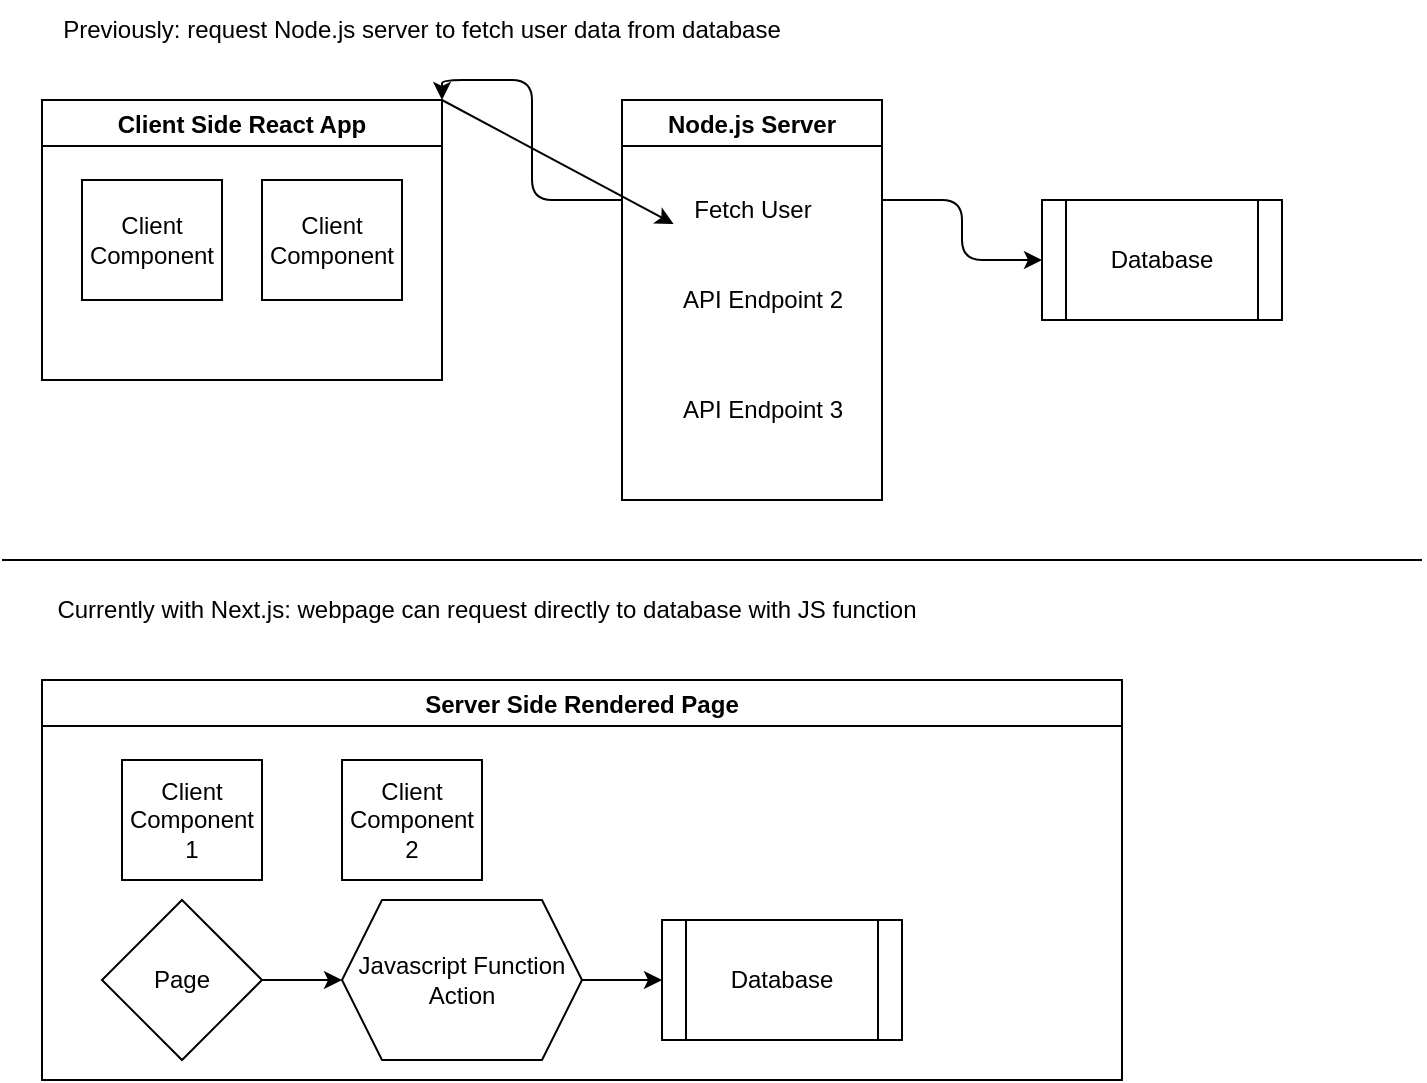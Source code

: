 <mxfile>
    <diagram id="90oeYW0IWFOATV8g6B-m" name="Page-1">
        <mxGraphModel dx="1056" dy="321" grid="1" gridSize="10" guides="1" tooltips="1" connect="1" arrows="1" fold="1" page="1" pageScale="1" pageWidth="850" pageHeight="1100" math="0" shadow="0">
            <root>
                <mxCell id="0"/>
                <mxCell id="1" parent="0"/>
                <mxCell id="7" value="Server Side Rendered Page" style="swimlane;" vertex="1" parent="1">
                    <mxGeometry x="40" y="360" width="540" height="200" as="geometry"/>
                </mxCell>
                <mxCell id="9" value="Client Component 1" style="whiteSpace=wrap;html=1;" vertex="1" parent="7">
                    <mxGeometry x="40" y="40" width="70" height="60" as="geometry"/>
                </mxCell>
                <mxCell id="10" value="Client Component 2" style="whiteSpace=wrap;html=1;" vertex="1" parent="7">
                    <mxGeometry x="150" y="40" width="70" height="60" as="geometry"/>
                </mxCell>
                <mxCell id="27" value="Page" style="rhombus;whiteSpace=wrap;html=1;" vertex="1" parent="7">
                    <mxGeometry x="30" y="110" width="80" height="80" as="geometry"/>
                </mxCell>
                <mxCell id="26" value="Javascript Function Action" style="shape=hexagon;perimeter=hexagonPerimeter2;whiteSpace=wrap;html=1;fixedSize=1;" vertex="1" parent="7">
                    <mxGeometry x="150" y="110" width="120" height="80" as="geometry"/>
                </mxCell>
                <mxCell id="28" style="edgeStyle=orthogonalEdgeStyle;html=1;exitX=1;exitY=0.5;exitDx=0;exitDy=0;entryX=0;entryY=0.5;entryDx=0;entryDy=0;" edge="1" parent="7" source="27" target="26">
                    <mxGeometry relative="1" as="geometry"/>
                </mxCell>
                <mxCell id="29" value="Database" style="shape=process;whiteSpace=wrap;html=1;backgroundOutline=1;" vertex="1" parent="7">
                    <mxGeometry x="310" y="120" width="120" height="60" as="geometry"/>
                </mxCell>
                <mxCell id="30" style="edgeStyle=orthogonalEdgeStyle;html=1;exitX=1;exitY=0.5;exitDx=0;exitDy=0;entryX=0;entryY=0.5;entryDx=0;entryDy=0;" edge="1" parent="7" source="26" target="29">
                    <mxGeometry relative="1" as="geometry"/>
                </mxCell>
                <mxCell id="8" value="Previously: request Node.js server to fetch user data from database" style="text;html=1;strokeColor=none;fillColor=none;align=center;verticalAlign=middle;whiteSpace=wrap;rounded=0;" vertex="1" parent="1">
                    <mxGeometry x="40" y="20" width="380" height="30" as="geometry"/>
                </mxCell>
                <mxCell id="20" style="edgeStyle=orthogonalEdgeStyle;html=1;exitX=1;exitY=0.25;exitDx=0;exitDy=0;entryX=0;entryY=0.5;entryDx=0;entryDy=0;" edge="1" parent="1" source="11" target="19">
                    <mxGeometry relative="1" as="geometry"/>
                </mxCell>
                <mxCell id="22" style="edgeStyle=orthogonalEdgeStyle;html=1;exitX=0;exitY=0.25;exitDx=0;exitDy=0;entryX=1;entryY=0;entryDx=0;entryDy=0;" edge="1" parent="1" source="11" target="12">
                    <mxGeometry relative="1" as="geometry"/>
                </mxCell>
                <mxCell id="11" value="Node.js Server" style="swimlane;" vertex="1" parent="1">
                    <mxGeometry x="330" y="70" width="130" height="200" as="geometry"/>
                </mxCell>
                <mxCell id="13" value="Fetch User" style="text;html=1;align=center;verticalAlign=middle;resizable=0;points=[];autosize=1;strokeColor=none;fillColor=none;" vertex="1" parent="11">
                    <mxGeometry x="25" y="40" width="80" height="30" as="geometry"/>
                </mxCell>
                <mxCell id="14" value="API Endpoint 2" style="text;html=1;align=center;verticalAlign=middle;resizable=0;points=[];autosize=1;strokeColor=none;fillColor=none;" vertex="1" parent="11">
                    <mxGeometry x="20" y="85" width="100" height="30" as="geometry"/>
                </mxCell>
                <mxCell id="15" value="API Endpoint 3" style="text;html=1;align=center;verticalAlign=middle;resizable=0;points=[];autosize=1;strokeColor=none;fillColor=none;" vertex="1" parent="11">
                    <mxGeometry x="20" y="140" width="100" height="30" as="geometry"/>
                </mxCell>
                <mxCell id="18" style="edgeStyle=none;html=1;exitX=1;exitY=0;exitDx=0;exitDy=0;entryX=0.01;entryY=0.733;entryDx=0;entryDy=0;entryPerimeter=0;" edge="1" parent="1" source="12" target="13">
                    <mxGeometry relative="1" as="geometry"/>
                </mxCell>
                <mxCell id="12" value="Client Side React App" style="swimlane;" vertex="1" parent="1">
                    <mxGeometry x="40" y="70" width="200" height="140" as="geometry"/>
                </mxCell>
                <mxCell id="16" value="Client Component" style="whiteSpace=wrap;html=1;" vertex="1" parent="12">
                    <mxGeometry x="20" y="40" width="70" height="60" as="geometry"/>
                </mxCell>
                <mxCell id="17" value="Client Component" style="whiteSpace=wrap;html=1;" vertex="1" parent="12">
                    <mxGeometry x="110" y="40" width="70" height="60" as="geometry"/>
                </mxCell>
                <mxCell id="19" value="Database" style="shape=process;whiteSpace=wrap;html=1;backgroundOutline=1;" vertex="1" parent="1">
                    <mxGeometry x="540" y="120" width="120" height="60" as="geometry"/>
                </mxCell>
                <mxCell id="23" value="Currently with Next.js: webpage can request directly to database with JS function" style="text;html=1;strokeColor=none;fillColor=none;align=center;verticalAlign=middle;whiteSpace=wrap;rounded=0;" vertex="1" parent="1">
                    <mxGeometry x="30" y="310" width="465" height="30" as="geometry"/>
                </mxCell>
                <mxCell id="31" value="" style="endArrow=none;html=1;" edge="1" parent="1">
                    <mxGeometry width="50" height="50" relative="1" as="geometry">
                        <mxPoint x="20" y="300" as="sourcePoint"/>
                        <mxPoint x="730" y="300" as="targetPoint"/>
                    </mxGeometry>
                </mxCell>
            </root>
        </mxGraphModel>
    </diagram>
</mxfile>
